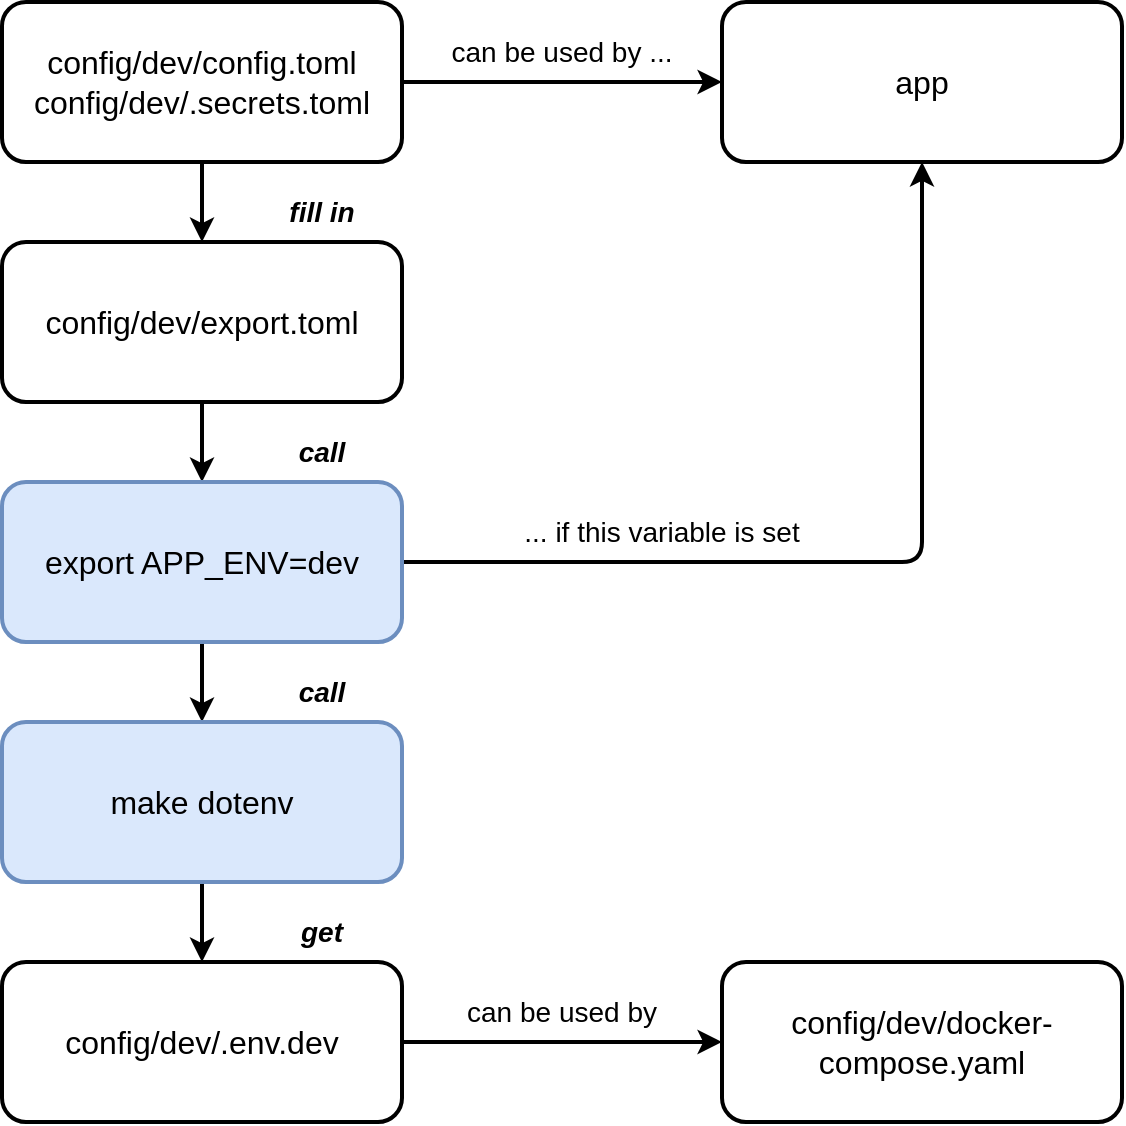 <mxfile version="26.1.0">
  <diagram name="Page-1" id="FPhMDtRc06lvowGXa2xI">
    <mxGraphModel dx="1195" dy="623" grid="1" gridSize="10" guides="1" tooltips="1" connect="1" arrows="1" fold="1" page="1" pageScale="1" pageWidth="850" pageHeight="1100" math="0" shadow="0">
      <root>
        <mxCell id="0" />
        <mxCell id="1" parent="0" />
        <mxCell id="u_gvVvJU2lk0KkKX586m-4" style="edgeStyle=orthogonalEdgeStyle;rounded=0;orthogonalLoop=1;jettySize=auto;html=1;exitX=0.5;exitY=1;exitDx=0;exitDy=0;entryX=0.5;entryY=0;entryDx=0;entryDy=0;strokeWidth=2;" edge="1" parent="1" source="u_gvVvJU2lk0KkKX586m-1" target="u_gvVvJU2lk0KkKX586m-3">
          <mxGeometry relative="1" as="geometry" />
        </mxCell>
        <mxCell id="u_gvVvJU2lk0KkKX586m-1" value="&lt;div style=&quot;&quot;&gt;config/dev/export.toml&lt;/div&gt;" style="rounded=1;whiteSpace=wrap;html=1;fontSize=16;strokeWidth=2;" vertex="1" parent="1">
          <mxGeometry x="40" y="160" width="200" height="80" as="geometry" />
        </mxCell>
        <mxCell id="u_gvVvJU2lk0KkKX586m-33" style="edgeStyle=orthogonalEdgeStyle;rounded=0;orthogonalLoop=1;jettySize=auto;html=1;exitX=0.5;exitY=1;exitDx=0;exitDy=0;entryX=0.5;entryY=0;entryDx=0;entryDy=0;strokeWidth=2;" edge="1" parent="1" source="u_gvVvJU2lk0KkKX586m-3" target="u_gvVvJU2lk0KkKX586m-32">
          <mxGeometry relative="1" as="geometry" />
        </mxCell>
        <mxCell id="u_gvVvJU2lk0KkKX586m-53" style="edgeStyle=orthogonalEdgeStyle;rounded=1;orthogonalLoop=1;jettySize=auto;html=1;exitX=1;exitY=0.5;exitDx=0;exitDy=0;entryX=0.5;entryY=1;entryDx=0;entryDy=0;curved=0;strokeWidth=2;" edge="1" parent="1" source="u_gvVvJU2lk0KkKX586m-3" target="u_gvVvJU2lk0KkKX586m-45">
          <mxGeometry relative="1" as="geometry" />
        </mxCell>
        <mxCell id="u_gvVvJU2lk0KkKX586m-3" value="export APP_ENV=dev" style="rounded=1;whiteSpace=wrap;html=1;fontSize=16;strokeWidth=2;fillColor=#dae8fc;strokeColor=#6c8ebf;" vertex="1" parent="1">
          <mxGeometry x="40" y="280" width="200" height="80" as="geometry" />
        </mxCell>
        <mxCell id="u_gvVvJU2lk0KkKX586m-35" style="edgeStyle=orthogonalEdgeStyle;rounded=0;orthogonalLoop=1;jettySize=auto;html=1;exitX=0.5;exitY=1;exitDx=0;exitDy=0;entryX=0.5;entryY=0;entryDx=0;entryDy=0;strokeWidth=2;" edge="1" parent="1" source="u_gvVvJU2lk0KkKX586m-32" target="u_gvVvJU2lk0KkKX586m-34">
          <mxGeometry relative="1" as="geometry" />
        </mxCell>
        <mxCell id="u_gvVvJU2lk0KkKX586m-32" value="make dotenv" style="rounded=1;whiteSpace=wrap;html=1;fontSize=16;strokeWidth=2;fillColor=#dae8fc;strokeColor=#6c8ebf;" vertex="1" parent="1">
          <mxGeometry x="40" y="400" width="200" height="80" as="geometry" />
        </mxCell>
        <mxCell id="u_gvVvJU2lk0KkKX586m-42" style="edgeStyle=orthogonalEdgeStyle;rounded=0;orthogonalLoop=1;jettySize=auto;html=1;exitX=1;exitY=0.5;exitDx=0;exitDy=0;entryX=0;entryY=0.5;entryDx=0;entryDy=0;strokeWidth=2;" edge="1" parent="1" source="u_gvVvJU2lk0KkKX586m-34" target="u_gvVvJU2lk0KkKX586m-41">
          <mxGeometry relative="1" as="geometry" />
        </mxCell>
        <mxCell id="u_gvVvJU2lk0KkKX586m-34" value="config/dev/.env.dev" style="rounded=1;whiteSpace=wrap;html=1;fontSize=16;strokeWidth=2;" vertex="1" parent="1">
          <mxGeometry x="40" y="520" width="200" height="80" as="geometry" />
        </mxCell>
        <mxCell id="u_gvVvJU2lk0KkKX586m-40" style="edgeStyle=orthogonalEdgeStyle;rounded=0;orthogonalLoop=1;jettySize=auto;html=1;exitX=0.5;exitY=1;exitDx=0;exitDy=0;entryX=0.5;entryY=0;entryDx=0;entryDy=0;strokeWidth=2;" edge="1" parent="1" source="u_gvVvJU2lk0KkKX586m-38" target="u_gvVvJU2lk0KkKX586m-1">
          <mxGeometry relative="1" as="geometry" />
        </mxCell>
        <mxCell id="u_gvVvJU2lk0KkKX586m-46" style="edgeStyle=orthogonalEdgeStyle;rounded=0;orthogonalLoop=1;jettySize=auto;html=1;exitX=1;exitY=0.5;exitDx=0;exitDy=0;entryX=0;entryY=0.5;entryDx=0;entryDy=0;strokeWidth=2;" edge="1" parent="1" source="u_gvVvJU2lk0KkKX586m-38" target="u_gvVvJU2lk0KkKX586m-45">
          <mxGeometry relative="1" as="geometry" />
        </mxCell>
        <mxCell id="u_gvVvJU2lk0KkKX586m-38" value="config/dev/config.toml&lt;div style=&quot;&quot;&gt;config/dev/.secrets.toml&lt;br&gt;&lt;/div&gt;" style="rounded=1;whiteSpace=wrap;html=1;fontSize=16;strokeWidth=2;" vertex="1" parent="1">
          <mxGeometry x="40" y="40" width="200" height="80" as="geometry" />
        </mxCell>
        <mxCell id="u_gvVvJU2lk0KkKX586m-41" value="&lt;div&gt;config/dev/docker-compose.yaml&lt;/div&gt;" style="rounded=1;whiteSpace=wrap;html=1;fontSize=16;strokeWidth=2;" vertex="1" parent="1">
          <mxGeometry x="400" y="520" width="200" height="80" as="geometry" />
        </mxCell>
        <mxCell id="u_gvVvJU2lk0KkKX586m-44" value="can be used by" style="text;html=1;align=center;verticalAlign=middle;whiteSpace=wrap;rounded=0;fontSize=14;" vertex="1" parent="1">
          <mxGeometry x="260" y="530" width="120" height="30" as="geometry" />
        </mxCell>
        <mxCell id="u_gvVvJU2lk0KkKX586m-45" value="&lt;div&gt;app&lt;/div&gt;" style="rounded=1;whiteSpace=wrap;html=1;fontSize=16;strokeWidth=2;" vertex="1" parent="1">
          <mxGeometry x="400" y="40" width="200" height="80" as="geometry" />
        </mxCell>
        <mxCell id="u_gvVvJU2lk0KkKX586m-47" value="can be used by ..." style="text;html=1;align=center;verticalAlign=middle;whiteSpace=wrap;rounded=0;fontSize=14;" vertex="1" parent="1">
          <mxGeometry x="260" y="50" width="120" height="30" as="geometry" />
        </mxCell>
        <mxCell id="u_gvVvJU2lk0KkKX586m-49" value="&lt;b&gt;&lt;i&gt;fill in&lt;/i&gt;&lt;/b&gt;" style="text;html=1;align=center;verticalAlign=middle;whiteSpace=wrap;rounded=0;fontSize=14;" vertex="1" parent="1">
          <mxGeometry x="140" y="130" width="120" height="30" as="geometry" />
        </mxCell>
        <mxCell id="u_gvVvJU2lk0KkKX586m-50" value="&lt;b&gt;&lt;i&gt;call&lt;/i&gt;&lt;/b&gt;" style="text;html=1;align=center;verticalAlign=middle;whiteSpace=wrap;rounded=0;fontSize=14;" vertex="1" parent="1">
          <mxGeometry x="140" y="250" width="120" height="30" as="geometry" />
        </mxCell>
        <mxCell id="u_gvVvJU2lk0KkKX586m-51" value="&lt;b&gt;&lt;i&gt;call&lt;/i&gt;&lt;/b&gt;" style="text;html=1;align=center;verticalAlign=middle;whiteSpace=wrap;rounded=0;fontSize=14;" vertex="1" parent="1">
          <mxGeometry x="140" y="370" width="120" height="30" as="geometry" />
        </mxCell>
        <mxCell id="u_gvVvJU2lk0KkKX586m-52" value="&lt;b&gt;&lt;i&gt;get&lt;/i&gt;&lt;/b&gt;" style="text;html=1;align=center;verticalAlign=middle;whiteSpace=wrap;rounded=0;fontSize=14;" vertex="1" parent="1">
          <mxGeometry x="140" y="490" width="120" height="30" as="geometry" />
        </mxCell>
        <mxCell id="u_gvVvJU2lk0KkKX586m-55" value="... if this variable is set" style="text;html=1;align=center;verticalAlign=middle;whiteSpace=wrap;rounded=0;fontSize=14;" vertex="1" parent="1">
          <mxGeometry x="300" y="290" width="140" height="30" as="geometry" />
        </mxCell>
      </root>
    </mxGraphModel>
  </diagram>
</mxfile>
